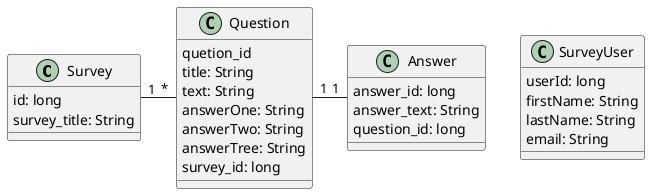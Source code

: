@startuml


class Survey {
    id: long
    survey_title: String
}

class Question {
    quetion_id
    title: String
    text: String
    answerOne: String
    answerTwo: String
    answerTree: String
    survey_id: long
}

Survey "1" - "*" Question

class Answer {
    answer_id: long
    answer_text: String
    question_id: long
}

Question "1" - "1" Answer


class SurveyUser {
    userId: long
    firstName: String
    lastName: String
    email: String
}


@enduml